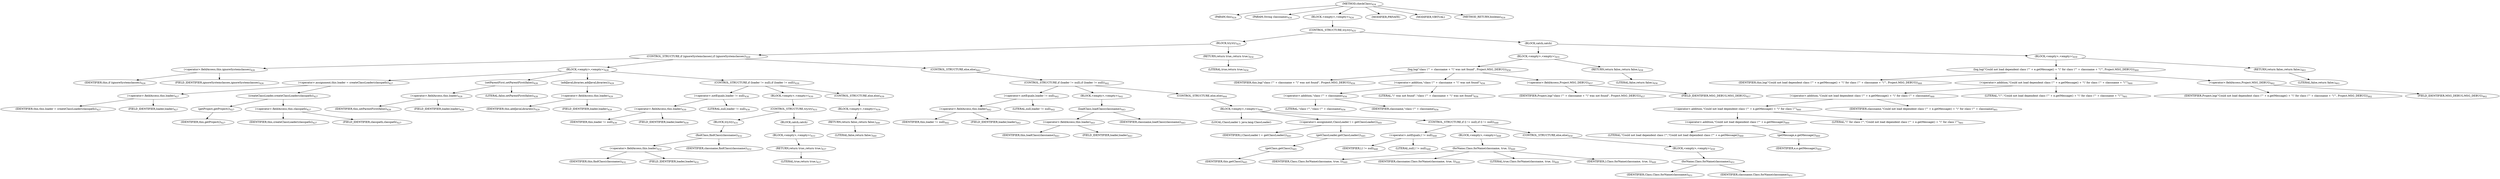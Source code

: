 digraph "checkClass" {  
"1026" [label = <(METHOD,checkClass)<SUB>424</SUB>> ]
"82" [label = <(PARAM,this)<SUB>424</SUB>> ]
"1027" [label = <(PARAM,String classname)<SUB>424</SUB>> ]
"1028" [label = <(BLOCK,&lt;empty&gt;,&lt;empty&gt;)<SUB>424</SUB>> ]
"1029" [label = <(CONTROL_STRUCTURE,try,try)<SUB>425</SUB>> ]
"1030" [label = <(BLOCK,try,try)<SUB>425</SUB>> ]
"1031" [label = <(CONTROL_STRUCTURE,if (ignoreSystemclasses),if (ignoreSystemclasses))<SUB>426</SUB>> ]
"1032" [label = <(&lt;operator&gt;.fieldAccess,this.ignoreSystemclasses)<SUB>426</SUB>> ]
"1033" [label = <(IDENTIFIER,this,if (ignoreSystemclasses))<SUB>426</SUB>> ]
"1034" [label = <(FIELD_IDENTIFIER,ignoreSystemclasses,ignoreSystemclasses)<SUB>426</SUB>> ]
"1035" [label = <(BLOCK,&lt;empty&gt;,&lt;empty&gt;)<SUB>426</SUB>> ]
"1036" [label = <(&lt;operator&gt;.assignment,this.loader = createClassLoader(classpath))<SUB>427</SUB>> ]
"1037" [label = <(&lt;operator&gt;.fieldAccess,this.loader)<SUB>427</SUB>> ]
"1038" [label = <(IDENTIFIER,this,this.loader = createClassLoader(classpath))<SUB>427</SUB>> ]
"1039" [label = <(FIELD_IDENTIFIER,loader,loader)<SUB>427</SUB>> ]
"1040" [label = <(createClassLoader,createClassLoader(classpath))<SUB>427</SUB>> ]
"1041" [label = <(getProject,getProject())<SUB>427</SUB>> ]
"81" [label = <(IDENTIFIER,this,getProject())<SUB>427</SUB>> ]
"1042" [label = <(&lt;operator&gt;.fieldAccess,this.classpath)<SUB>427</SUB>> ]
"1043" [label = <(IDENTIFIER,this,createClassLoader(classpath))<SUB>427</SUB>> ]
"1044" [label = <(FIELD_IDENTIFIER,classpath,classpath)<SUB>427</SUB>> ]
"1045" [label = <(setParentFirst,setParentFirst(false))<SUB>428</SUB>> ]
"1046" [label = <(&lt;operator&gt;.fieldAccess,this.loader)<SUB>428</SUB>> ]
"1047" [label = <(IDENTIFIER,this,setParentFirst(false))<SUB>428</SUB>> ]
"1048" [label = <(FIELD_IDENTIFIER,loader,loader)<SUB>428</SUB>> ]
"1049" [label = <(LITERAL,false,setParentFirst(false))<SUB>428</SUB>> ]
"1050" [label = <(addJavaLibraries,addJavaLibraries())<SUB>429</SUB>> ]
"1051" [label = <(&lt;operator&gt;.fieldAccess,this.loader)<SUB>429</SUB>> ]
"1052" [label = <(IDENTIFIER,this,addJavaLibraries())<SUB>429</SUB>> ]
"1053" [label = <(FIELD_IDENTIFIER,loader,loader)<SUB>429</SUB>> ]
"1054" [label = <(CONTROL_STRUCTURE,if (loader != null),if (loader != null))<SUB>430</SUB>> ]
"1055" [label = <(&lt;operator&gt;.notEquals,loader != null)<SUB>430</SUB>> ]
"1056" [label = <(&lt;operator&gt;.fieldAccess,this.loader)<SUB>430</SUB>> ]
"1057" [label = <(IDENTIFIER,this,loader != null)<SUB>430</SUB>> ]
"1058" [label = <(FIELD_IDENTIFIER,loader,loader)<SUB>430</SUB>> ]
"1059" [label = <(LITERAL,null,loader != null)<SUB>430</SUB>> ]
"1060" [label = <(BLOCK,&lt;empty&gt;,&lt;empty&gt;)<SUB>430</SUB>> ]
"1061" [label = <(CONTROL_STRUCTURE,try,try)<SUB>431</SUB>> ]
"1062" [label = <(BLOCK,try,try)<SUB>431</SUB>> ]
"1063" [label = <(findClass,findClass(classname))<SUB>432</SUB>> ]
"1064" [label = <(&lt;operator&gt;.fieldAccess,this.loader)<SUB>432</SUB>> ]
"1065" [label = <(IDENTIFIER,this,findClass(classname))<SUB>432</SUB>> ]
"1066" [label = <(FIELD_IDENTIFIER,loader,loader)<SUB>432</SUB>> ]
"1067" [label = <(IDENTIFIER,classname,findClass(classname))<SUB>432</SUB>> ]
"1068" [label = <(BLOCK,catch,catch)> ]
"1069" [label = <(BLOCK,&lt;empty&gt;,&lt;empty&gt;)<SUB>433</SUB>> ]
"1070" [label = <(RETURN,return true;,return true;)<SUB>437</SUB>> ]
"1071" [label = <(LITERAL,true,return true;)<SUB>437</SUB>> ]
"1072" [label = <(CONTROL_STRUCTURE,else,else)<SUB>439</SUB>> ]
"1073" [label = <(BLOCK,&lt;empty&gt;,&lt;empty&gt;)<SUB>439</SUB>> ]
"1074" [label = <(RETURN,return false;,return false;)<SUB>440</SUB>> ]
"1075" [label = <(LITERAL,false,return false;)<SUB>440</SUB>> ]
"1076" [label = <(CONTROL_STRUCTURE,else,else)<SUB>442</SUB>> ]
"1077" [label = <(CONTROL_STRUCTURE,if (loader != null),if (loader != null))<SUB>442</SUB>> ]
"1078" [label = <(&lt;operator&gt;.notEquals,loader != null)<SUB>442</SUB>> ]
"1079" [label = <(&lt;operator&gt;.fieldAccess,this.loader)<SUB>442</SUB>> ]
"1080" [label = <(IDENTIFIER,this,loader != null)<SUB>442</SUB>> ]
"1081" [label = <(FIELD_IDENTIFIER,loader,loader)<SUB>442</SUB>> ]
"1082" [label = <(LITERAL,null,loader != null)<SUB>442</SUB>> ]
"1083" [label = <(BLOCK,&lt;empty&gt;,&lt;empty&gt;)<SUB>442</SUB>> ]
"1084" [label = <(loadClass,loadClass(classname))<SUB>443</SUB>> ]
"1085" [label = <(&lt;operator&gt;.fieldAccess,this.loader)<SUB>443</SUB>> ]
"1086" [label = <(IDENTIFIER,this,loadClass(classname))<SUB>443</SUB>> ]
"1087" [label = <(FIELD_IDENTIFIER,loader,loader)<SUB>443</SUB>> ]
"1088" [label = <(IDENTIFIER,classname,loadClass(classname))<SUB>443</SUB>> ]
"1089" [label = <(CONTROL_STRUCTURE,else,else)<SUB>444</SUB>> ]
"1090" [label = <(BLOCK,&lt;empty&gt;,&lt;empty&gt;)<SUB>444</SUB>> ]
"1091" [label = <(LOCAL,ClassLoader l: java.lang.ClassLoader)> ]
"1092" [label = <(&lt;operator&gt;.assignment,ClassLoader l = getClassLoader())<SUB>445</SUB>> ]
"1093" [label = <(IDENTIFIER,l,ClassLoader l = getClassLoader())<SUB>445</SUB>> ]
"1094" [label = <(getClassLoader,getClassLoader())<SUB>445</SUB>> ]
"1095" [label = <(getClass,getClass())<SUB>445</SUB>> ]
"83" [label = <(IDENTIFIER,this,getClass())<SUB>445</SUB>> ]
"1096" [label = <(CONTROL_STRUCTURE,if (l != null),if (l != null))<SUB>448</SUB>> ]
"1097" [label = <(&lt;operator&gt;.notEquals,l != null)<SUB>448</SUB>> ]
"1098" [label = <(IDENTIFIER,l,l != null)<SUB>448</SUB>> ]
"1099" [label = <(LITERAL,null,l != null)<SUB>448</SUB>> ]
"1100" [label = <(BLOCK,&lt;empty&gt;,&lt;empty&gt;)<SUB>448</SUB>> ]
"1101" [label = <(forName,Class.forName(classname, true, l))<SUB>449</SUB>> ]
"1102" [label = <(IDENTIFIER,Class,Class.forName(classname, true, l))<SUB>449</SUB>> ]
"1103" [label = <(IDENTIFIER,classname,Class.forName(classname, true, l))<SUB>449</SUB>> ]
"1104" [label = <(LITERAL,true,Class.forName(classname, true, l))<SUB>449</SUB>> ]
"1105" [label = <(IDENTIFIER,l,Class.forName(classname, true, l))<SUB>449</SUB>> ]
"1106" [label = <(CONTROL_STRUCTURE,else,else)<SUB>450</SUB>> ]
"1107" [label = <(BLOCK,&lt;empty&gt;,&lt;empty&gt;)<SUB>450</SUB>> ]
"1108" [label = <(forName,Class.forName(classname))<SUB>451</SUB>> ]
"1109" [label = <(IDENTIFIER,Class,Class.forName(classname))<SUB>451</SUB>> ]
"1110" [label = <(IDENTIFIER,classname,Class.forName(classname))<SUB>451</SUB>> ]
"1111" [label = <(RETURN,return true;,return true;)<SUB>454</SUB>> ]
"1112" [label = <(LITERAL,true,return true;)<SUB>454</SUB>> ]
"1113" [label = <(BLOCK,catch,catch)> ]
"1114" [label = <(BLOCK,&lt;empty&gt;,&lt;empty&gt;)<SUB>455</SUB>> ]
"1115" [label = <(log,log(&quot;class \&quot;&quot; + classname + &quot;\&quot; was not found&quot;, Project.MSG_DEBUG))<SUB>456</SUB>> ]
"84" [label = <(IDENTIFIER,this,log(&quot;class \&quot;&quot; + classname + &quot;\&quot; was not found&quot;, Project.MSG_DEBUG))<SUB>456</SUB>> ]
"1116" [label = <(&lt;operator&gt;.addition,&quot;class \&quot;&quot; + classname + &quot;\&quot; was not found&quot;)<SUB>456</SUB>> ]
"1117" [label = <(&lt;operator&gt;.addition,&quot;class \&quot;&quot; + classname)<SUB>456</SUB>> ]
"1118" [label = <(LITERAL,&quot;class \&quot;&quot;,&quot;class \&quot;&quot; + classname)<SUB>456</SUB>> ]
"1119" [label = <(IDENTIFIER,classname,&quot;class \&quot;&quot; + classname)<SUB>456</SUB>> ]
"1120" [label = <(LITERAL,&quot;\&quot; was not found&quot;,&quot;class \&quot;&quot; + classname + &quot;\&quot; was not found&quot;)<SUB>456</SUB>> ]
"1121" [label = <(&lt;operator&gt;.fieldAccess,Project.MSG_DEBUG)<SUB>457</SUB>> ]
"1122" [label = <(IDENTIFIER,Project,log(&quot;class \&quot;&quot; + classname + &quot;\&quot; was not found&quot;, Project.MSG_DEBUG))<SUB>457</SUB>> ]
"1123" [label = <(FIELD_IDENTIFIER,MSG_DEBUG,MSG_DEBUG)<SUB>457</SUB>> ]
"1124" [label = <(RETURN,return false;,return false;)<SUB>458</SUB>> ]
"1125" [label = <(LITERAL,false,return false;)<SUB>458</SUB>> ]
"1126" [label = <(BLOCK,&lt;empty&gt;,&lt;empty&gt;)<SUB>459</SUB>> ]
"1127" [label = <(log,log(&quot;Could not load dependent class \&quot;&quot; + e.getMessage() + &quot;\&quot; for class \&quot;&quot; + classname + &quot;\&quot;&quot;, Project.MSG_DEBUG))<SUB>460</SUB>> ]
"85" [label = <(IDENTIFIER,this,log(&quot;Could not load dependent class \&quot;&quot; + e.getMessage() + &quot;\&quot; for class \&quot;&quot; + classname + &quot;\&quot;&quot;, Project.MSG_DEBUG))<SUB>460</SUB>> ]
"1128" [label = <(&lt;operator&gt;.addition,&quot;Could not load dependent class \&quot;&quot; + e.getMessage() + &quot;\&quot; for class \&quot;&quot; + classname + &quot;\&quot;&quot;)<SUB>460</SUB>> ]
"1129" [label = <(&lt;operator&gt;.addition,&quot;Could not load dependent class \&quot;&quot; + e.getMessage() + &quot;\&quot; for class \&quot;&quot; + classname)<SUB>460</SUB>> ]
"1130" [label = <(&lt;operator&gt;.addition,&quot;Could not load dependent class \&quot;&quot; + e.getMessage() + &quot;\&quot; for class \&quot;&quot;)<SUB>460</SUB>> ]
"1131" [label = <(&lt;operator&gt;.addition,&quot;Could not load dependent class \&quot;&quot; + e.getMessage())<SUB>460</SUB>> ]
"1132" [label = <(LITERAL,&quot;Could not load dependent class \&quot;&quot;,&quot;Could not load dependent class \&quot;&quot; + e.getMessage())<SUB>460</SUB>> ]
"1133" [label = <(getMessage,e.getMessage())<SUB>460</SUB>> ]
"1134" [label = <(IDENTIFIER,e,e.getMessage())<SUB>460</SUB>> ]
"1135" [label = <(LITERAL,&quot;\&quot; for class \&quot;&quot;,&quot;Could not load dependent class \&quot;&quot; + e.getMessage() + &quot;\&quot; for class \&quot;&quot;)<SUB>461</SUB>> ]
"1136" [label = <(IDENTIFIER,classname,&quot;Could not load dependent class \&quot;&quot; + e.getMessage() + &quot;\&quot; for class \&quot;&quot; + classname)<SUB>461</SUB>> ]
"1137" [label = <(LITERAL,&quot;\&quot;&quot;,&quot;Could not load dependent class \&quot;&quot; + e.getMessage() + &quot;\&quot; for class \&quot;&quot; + classname + &quot;\&quot;&quot;)<SUB>461</SUB>> ]
"1138" [label = <(&lt;operator&gt;.fieldAccess,Project.MSG_DEBUG)<SUB>462</SUB>> ]
"1139" [label = <(IDENTIFIER,Project,log(&quot;Could not load dependent class \&quot;&quot; + e.getMessage() + &quot;\&quot; for class \&quot;&quot; + classname + &quot;\&quot;&quot;, Project.MSG_DEBUG))<SUB>462</SUB>> ]
"1140" [label = <(FIELD_IDENTIFIER,MSG_DEBUG,MSG_DEBUG)<SUB>462</SUB>> ]
"1141" [label = <(RETURN,return false;,return false;)<SUB>463</SUB>> ]
"1142" [label = <(LITERAL,false,return false;)<SUB>463</SUB>> ]
"1143" [label = <(MODIFIER,PRIVATE)> ]
"1144" [label = <(MODIFIER,VIRTUAL)> ]
"1145" [label = <(METHOD_RETURN,boolean)<SUB>424</SUB>> ]
  "1026" -> "82" 
  "1026" -> "1027" 
  "1026" -> "1028" 
  "1026" -> "1143" 
  "1026" -> "1144" 
  "1026" -> "1145" 
  "1028" -> "1029" 
  "1029" -> "1030" 
  "1029" -> "1113" 
  "1030" -> "1031" 
  "1030" -> "1111" 
  "1031" -> "1032" 
  "1031" -> "1035" 
  "1031" -> "1076" 
  "1032" -> "1033" 
  "1032" -> "1034" 
  "1035" -> "1036" 
  "1035" -> "1045" 
  "1035" -> "1050" 
  "1035" -> "1054" 
  "1036" -> "1037" 
  "1036" -> "1040" 
  "1037" -> "1038" 
  "1037" -> "1039" 
  "1040" -> "1041" 
  "1040" -> "1042" 
  "1041" -> "81" 
  "1042" -> "1043" 
  "1042" -> "1044" 
  "1045" -> "1046" 
  "1045" -> "1049" 
  "1046" -> "1047" 
  "1046" -> "1048" 
  "1050" -> "1051" 
  "1051" -> "1052" 
  "1051" -> "1053" 
  "1054" -> "1055" 
  "1054" -> "1060" 
  "1054" -> "1072" 
  "1055" -> "1056" 
  "1055" -> "1059" 
  "1056" -> "1057" 
  "1056" -> "1058" 
  "1060" -> "1061" 
  "1061" -> "1062" 
  "1061" -> "1068" 
  "1062" -> "1063" 
  "1063" -> "1064" 
  "1063" -> "1067" 
  "1064" -> "1065" 
  "1064" -> "1066" 
  "1068" -> "1069" 
  "1069" -> "1070" 
  "1070" -> "1071" 
  "1072" -> "1073" 
  "1073" -> "1074" 
  "1074" -> "1075" 
  "1076" -> "1077" 
  "1077" -> "1078" 
  "1077" -> "1083" 
  "1077" -> "1089" 
  "1078" -> "1079" 
  "1078" -> "1082" 
  "1079" -> "1080" 
  "1079" -> "1081" 
  "1083" -> "1084" 
  "1084" -> "1085" 
  "1084" -> "1088" 
  "1085" -> "1086" 
  "1085" -> "1087" 
  "1089" -> "1090" 
  "1090" -> "1091" 
  "1090" -> "1092" 
  "1090" -> "1096" 
  "1092" -> "1093" 
  "1092" -> "1094" 
  "1094" -> "1095" 
  "1095" -> "83" 
  "1096" -> "1097" 
  "1096" -> "1100" 
  "1096" -> "1106" 
  "1097" -> "1098" 
  "1097" -> "1099" 
  "1100" -> "1101" 
  "1101" -> "1102" 
  "1101" -> "1103" 
  "1101" -> "1104" 
  "1101" -> "1105" 
  "1106" -> "1107" 
  "1107" -> "1108" 
  "1108" -> "1109" 
  "1108" -> "1110" 
  "1111" -> "1112" 
  "1113" -> "1114" 
  "1113" -> "1126" 
  "1114" -> "1115" 
  "1114" -> "1124" 
  "1115" -> "84" 
  "1115" -> "1116" 
  "1115" -> "1121" 
  "1116" -> "1117" 
  "1116" -> "1120" 
  "1117" -> "1118" 
  "1117" -> "1119" 
  "1121" -> "1122" 
  "1121" -> "1123" 
  "1124" -> "1125" 
  "1126" -> "1127" 
  "1126" -> "1141" 
  "1127" -> "85" 
  "1127" -> "1128" 
  "1127" -> "1138" 
  "1128" -> "1129" 
  "1128" -> "1137" 
  "1129" -> "1130" 
  "1129" -> "1136" 
  "1130" -> "1131" 
  "1130" -> "1135" 
  "1131" -> "1132" 
  "1131" -> "1133" 
  "1133" -> "1134" 
  "1138" -> "1139" 
  "1138" -> "1140" 
  "1141" -> "1142" 
}
